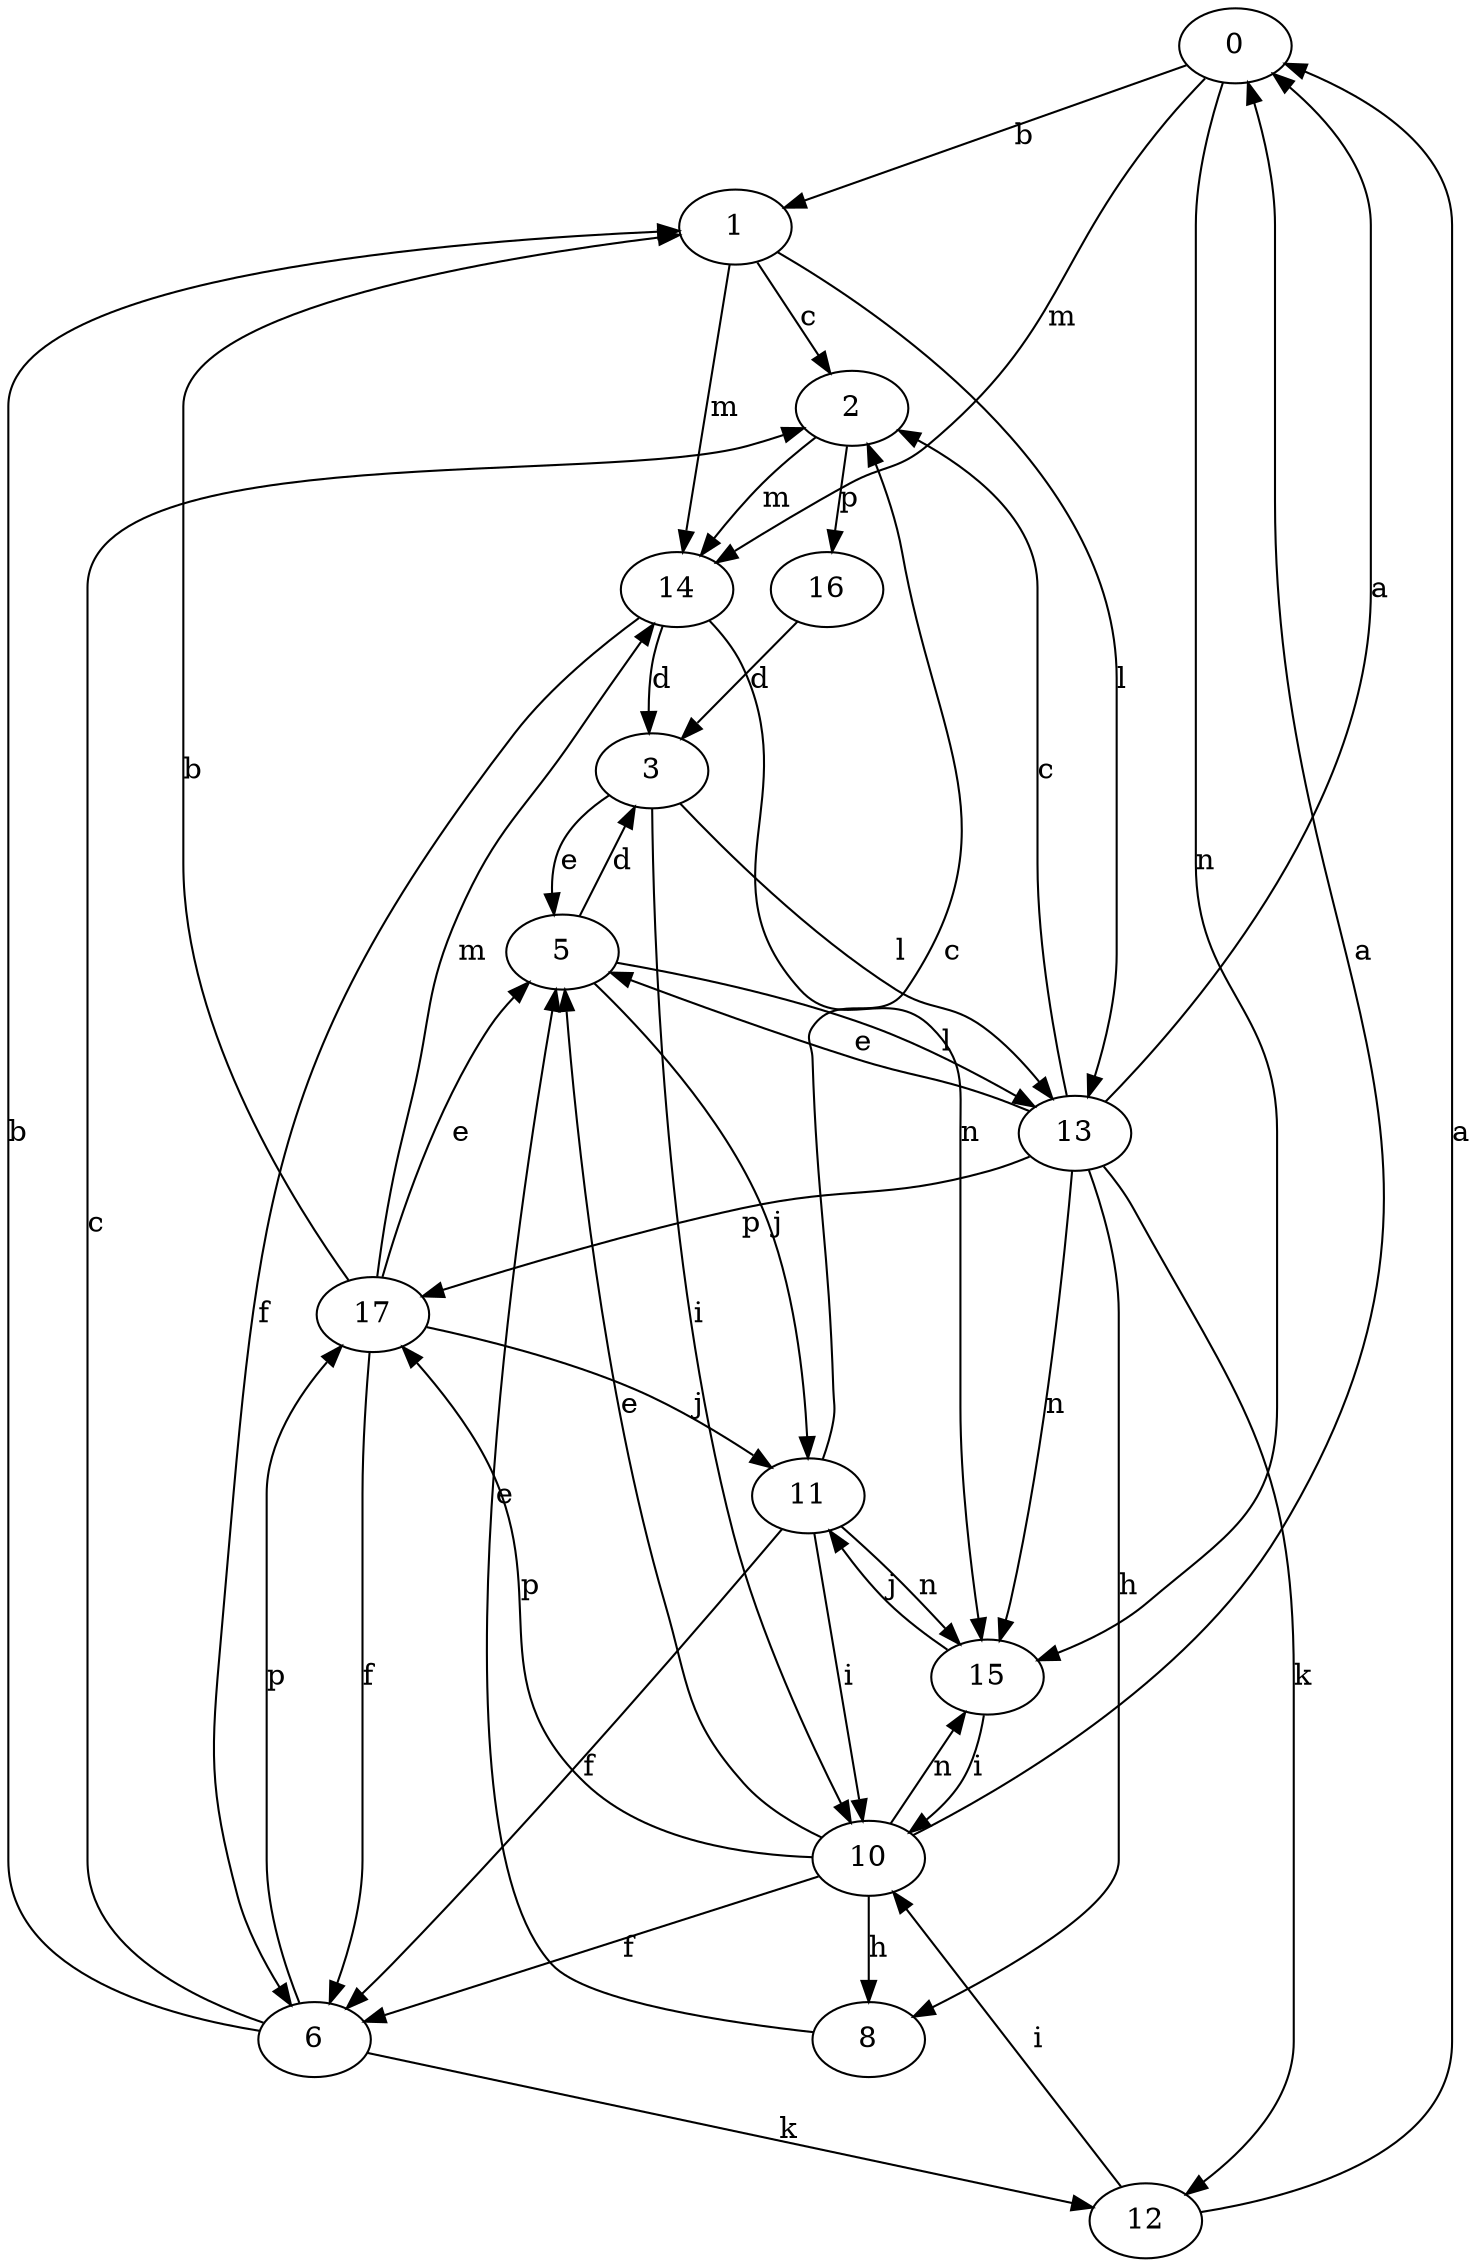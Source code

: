 strict digraph  {
0;
1;
2;
3;
5;
6;
8;
10;
11;
12;
13;
14;
15;
16;
17;
0 -> 1  [label=b];
0 -> 14  [label=m];
0 -> 15  [label=n];
1 -> 2  [label=c];
1 -> 13  [label=l];
1 -> 14  [label=m];
2 -> 14  [label=m];
2 -> 16  [label=p];
3 -> 5  [label=e];
3 -> 10  [label=i];
3 -> 13  [label=l];
5 -> 3  [label=d];
5 -> 11  [label=j];
5 -> 13  [label=l];
6 -> 1  [label=b];
6 -> 2  [label=c];
6 -> 12  [label=k];
6 -> 17  [label=p];
8 -> 5  [label=e];
10 -> 0  [label=a];
10 -> 5  [label=e];
10 -> 6  [label=f];
10 -> 8  [label=h];
10 -> 15  [label=n];
10 -> 17  [label=p];
11 -> 2  [label=c];
11 -> 6  [label=f];
11 -> 10  [label=i];
11 -> 15  [label=n];
12 -> 0  [label=a];
12 -> 10  [label=i];
13 -> 0  [label=a];
13 -> 2  [label=c];
13 -> 5  [label=e];
13 -> 8  [label=h];
13 -> 12  [label=k];
13 -> 15  [label=n];
13 -> 17  [label=p];
14 -> 3  [label=d];
14 -> 6  [label=f];
14 -> 15  [label=n];
15 -> 10  [label=i];
15 -> 11  [label=j];
16 -> 3  [label=d];
17 -> 1  [label=b];
17 -> 5  [label=e];
17 -> 6  [label=f];
17 -> 11  [label=j];
17 -> 14  [label=m];
}
